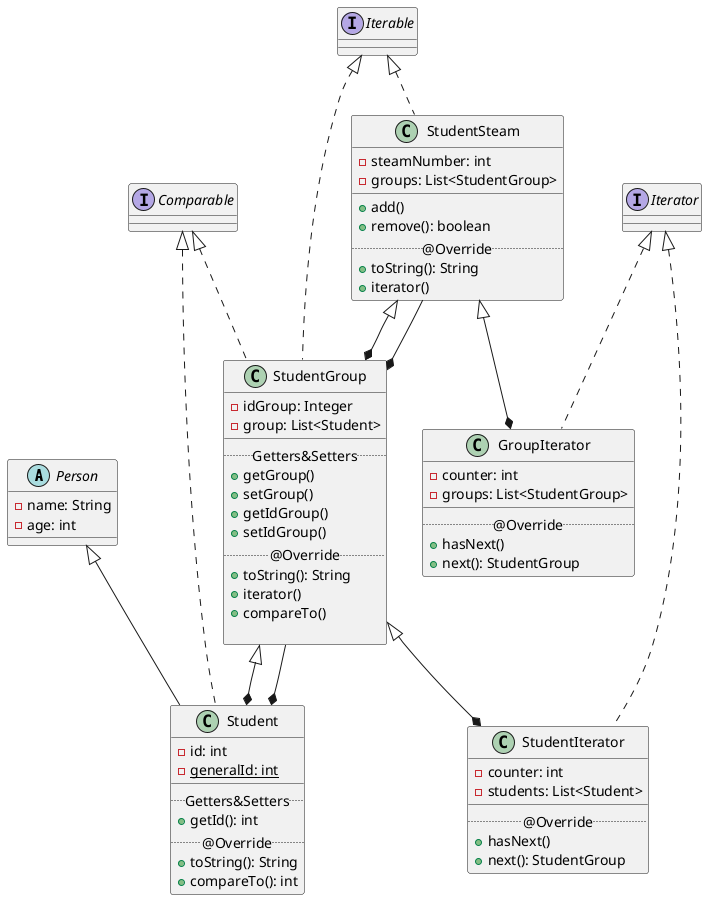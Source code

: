 @startuml

abstract class Person {
    -name: String
    -age: int
}

class Student extends Person implements Comparable{
    -id: int
    -{static} generalId: int
    __
    ..Getters&Setters..
    +getId(): int
    ..@Override..
    +toString(): String
    +compareTo(): int
}

class StudentGroup implements Iterable, Comparable {
    -idGroup: Integer
    -group: List<Student>
    __
    ..Getters&Setters..
    +getGroup()
    +setGroup()
    +getIdGroup()
    +setIdGroup()
    ..@Override..
    +toString(): String
    +iterator()
    +compareTo()

}

class StudentSteam implements Iterable {
    -steamNumber: int
    -groups: List<StudentGroup>
    __
    +add()
    +remove(): boolean
    ..@Override..
    +toString(): String
    +iterator()
}

class StudentIterator implements Iterator {
    -counter: int
    -students: List<Student>
    __
    ..@Override..
    +hasNext()
    +next(): StudentGroup
}

class GroupIterator implements Iterator {
    -counter: int
    -groups: List<StudentGroup>
    __
    ..@Override..
    +hasNext()
    +next(): StudentGroup
}

interface Comparable

StudentGroup <|--* Student
StudentGroup <|--* StudentIterator
StudentGroup --* Student

StudentSteam <|--* StudentGroup
StudentSteam <|--* GroupIterator
StudentSteam --* StudentGroup

'class Employee extends Person
'class Teacher extends Person

hide @unlinked
@enduml